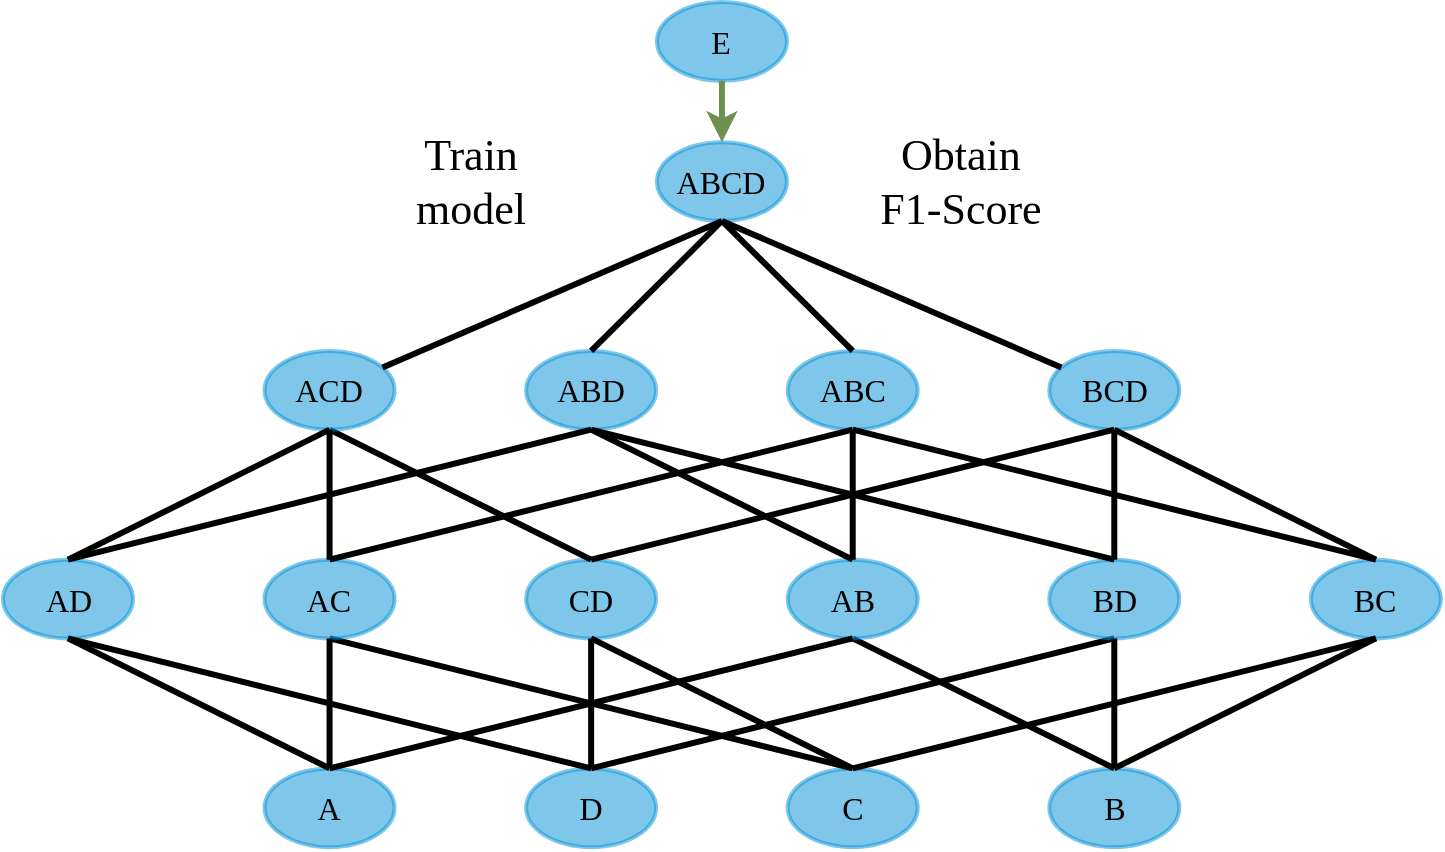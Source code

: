 <mxfile version="12.2.9" type="device" pages="1"><diagram id="bV6tEvupkwykkjQlEh-b" name="Page-2"><mxGraphModel dx="1487" dy="910" grid="1" gridSize="10" guides="1" tooltips="1" connect="1" arrows="1" fold="1" page="1" pageScale="1" pageWidth="827" pageHeight="583" math="0" shadow="0"><root><mxCell id="yStoPbdjv6d5ZVPn1f9I-0"/><mxCell id="yStoPbdjv6d5ZVPn1f9I-1" parent="yStoPbdjv6d5ZVPn1f9I-0"/><mxCell id="yStoPbdjv6d5ZVPn1f9I-3" value="&lt;div&gt;ABCD&lt;/div&gt;" style="ellipse;whiteSpace=wrap;html=1;rounded=1;shadow=0;glass=0;labelBackgroundColor=none;strokeColor=#008FD5;strokeWidth=2;fillColor=#008FD5;gradientColor=none;fontFamily=Palatino;fontSize=16;fontColor=#000000;align=center;opacity=50;spacing=15;verticalAlign=middle;horizontal=1;aspect=fixed;" vertex="1" parent="yStoPbdjv6d5ZVPn1f9I-1"><mxGeometry x="-447.53" y="147.103" width="64.993" height="39.373" as="geometry"/></mxCell><mxCell id="yStoPbdjv6d5ZVPn1f9I-4" value="ABD" style="ellipse;whiteSpace=wrap;html=1;rounded=1;shadow=0;glass=0;labelBackgroundColor=none;strokeColor=#008FD5;strokeWidth=2;fillColor=#008FD5;gradientColor=none;fontFamily=Palatino;fontSize=16;fontColor=#000000;align=center;opacity=50;spacing=15;verticalAlign=middle;horizontal=1;aspect=fixed;" vertex="1" parent="yStoPbdjv6d5ZVPn1f9I-1"><mxGeometry x="-512.924" y="251.469" width="64.993" height="39.373" as="geometry"/></mxCell><mxCell id="yStoPbdjv6d5ZVPn1f9I-5" value="" style="rounded=0;orthogonalLoop=1;jettySize=auto;html=1;endArrow=none;exitX=0.5;exitY=1;exitDx=0;exitDy=0;fontFamily=Palatino;fontSize=16;strokeColor=#000000;orthogonal=1;entryX=0.5;entryY=0;entryDx=0;entryDy=0;strokeWidth=3;endFill=0;" edge="1" parent="yStoPbdjv6d5ZVPn1f9I-1" source="yStoPbdjv6d5ZVPn1f9I-3" target="yStoPbdjv6d5ZVPn1f9I-4"><mxGeometry relative="1" as="geometry"/></mxCell><mxCell id="yStoPbdjv6d5ZVPn1f9I-6" value="E" style="ellipse;whiteSpace=wrap;html=1;rounded=1;shadow=0;glass=0;labelBackgroundColor=none;strokeColor=#008FD5;strokeWidth=2;fillColor=#008FD5;gradientColor=none;fontFamily=Palatino;fontSize=16;fontColor=#000000;align=center;opacity=50;spacing=15;verticalAlign=middle;horizontal=1;aspect=fixed;" vertex="1" parent="yStoPbdjv6d5ZVPn1f9I-1"><mxGeometry x="-447.53" y="77" width="64.993" height="39.373" as="geometry"/></mxCell><mxCell id="yStoPbdjv6d5ZVPn1f9I-7" value="" style="rounded=0;orthogonalLoop=1;jettySize=auto;html=1;strokeColor=#6D904F;strokeWidth=3;orthogonal=1;fontFamily=Palatino;fontSize=16;endFill=1;endArrow=classic;" edge="1" parent="yStoPbdjv6d5ZVPn1f9I-1" source="yStoPbdjv6d5ZVPn1f9I-6" target="yStoPbdjv6d5ZVPn1f9I-3"><mxGeometry relative="1" as="geometry"/></mxCell><mxCell id="yStoPbdjv6d5ZVPn1f9I-8" value="BCD" style="ellipse;whiteSpace=wrap;html=1;rounded=1;shadow=0;glass=0;labelBackgroundColor=none;strokeColor=#008FD5;strokeWidth=2;fillColor=#008FD5;gradientColor=none;fontFamily=Palatino;fontSize=16;fontColor=#000000;align=center;opacity=50;spacing=15;verticalAlign=middle;horizontal=1;aspect=fixed;" vertex="1" parent="yStoPbdjv6d5ZVPn1f9I-1"><mxGeometry x="-251.347" y="251.469" width="64.993" height="39.373" as="geometry"/></mxCell><mxCell id="yStoPbdjv6d5ZVPn1f9I-9" style="rounded=0;orthogonalLoop=1;jettySize=auto;html=1;endArrow=none;exitX=0.5;exitY=1;exitDx=0;exitDy=0;orthogonal=1;strokeColor=#000000;fontFamily=Palatino;fontSize=16;strokeWidth=3;endFill=0;" edge="1" parent="yStoPbdjv6d5ZVPn1f9I-1" source="yStoPbdjv6d5ZVPn1f9I-3" target="yStoPbdjv6d5ZVPn1f9I-8"><mxGeometry relative="1" as="geometry"/></mxCell><mxCell id="yStoPbdjv6d5ZVPn1f9I-10" value="CD" style="ellipse;whiteSpace=wrap;html=1;rounded=1;shadow=0;glass=0;labelBackgroundColor=none;strokeColor=#008FD5;strokeWidth=2;fillColor=#008FD5;gradientColor=none;fontFamily=Palatino;fontSize=16;fontColor=#000000;align=center;opacity=50;spacing=15;verticalAlign=middle;horizontal=1;aspect=fixed;" vertex="1" parent="yStoPbdjv6d5ZVPn1f9I-1"><mxGeometry x="-512.924" y="355.835" width="64.993" height="39.373" as="geometry"/></mxCell><mxCell id="yStoPbdjv6d5ZVPn1f9I-11" value="" style="rounded=0;orthogonalLoop=1;jettySize=auto;html=1;strokeColor=#000000;fontFamily=Palatino;fontSize=16;endArrow=none;endFill=0;exitX=0.5;exitY=1;exitDx=0;exitDy=0;entryX=0.5;entryY=0;entryDx=0;entryDy=0;orthogonal=1;strokeWidth=3;" edge="1" parent="yStoPbdjv6d5ZVPn1f9I-1" source="yStoPbdjv6d5ZVPn1f9I-8" target="yStoPbdjv6d5ZVPn1f9I-10"><mxGeometry relative="1" as="geometry"/></mxCell><mxCell id="yStoPbdjv6d5ZVPn1f9I-12" value="ABC" style="ellipse;whiteSpace=wrap;html=1;rounded=1;shadow=0;glass=0;labelBackgroundColor=none;strokeColor=#008FD5;strokeWidth=2;fillColor=#008FD5;gradientColor=none;fontFamily=Palatino;fontSize=16;fontColor=#000000;align=center;opacity=50;spacing=15;verticalAlign=middle;horizontal=1;aspect=fixed;" vertex="1" parent="yStoPbdjv6d5ZVPn1f9I-1"><mxGeometry x="-382.136" y="251.469" width="64.993" height="39.373" as="geometry"/></mxCell><mxCell id="yStoPbdjv6d5ZVPn1f9I-13" style="rounded=0;orthogonalLoop=1;jettySize=auto;html=1;strokeColor=#000000;endArrow=none;exitX=0.5;exitY=1;exitDx=0;exitDy=0;fontFamily=Palatino;fontSize=16;orthogonal=1;entryX=0.5;entryY=0;entryDx=0;entryDy=0;strokeWidth=3;endFill=0;" edge="1" parent="yStoPbdjv6d5ZVPn1f9I-1" source="yStoPbdjv6d5ZVPn1f9I-3" target="yStoPbdjv6d5ZVPn1f9I-12"><mxGeometry relative="1" as="geometry"/></mxCell><mxCell id="yStoPbdjv6d5ZVPn1f9I-14" style="orthogonalLoop=1;jettySize=auto;html=1;strokeColor=#000000;fontFamily=Palatino;fontSize=16;rounded=0;endArrow=none;endFill=0;exitX=0.5;exitY=1;exitDx=0;exitDy=0;entryX=0.5;entryY=0;entryDx=0;entryDy=0;orthogonal=1;strokeWidth=3;" edge="1" parent="yStoPbdjv6d5ZVPn1f9I-1" source="yStoPbdjv6d5ZVPn1f9I-15" target="yStoPbdjv6d5ZVPn1f9I-10"><mxGeometry relative="1" as="geometry"/></mxCell><mxCell id="yStoPbdjv6d5ZVPn1f9I-15" value="ACD" style="ellipse;whiteSpace=wrap;html=1;rounded=1;shadow=0;glass=0;labelBackgroundColor=none;strokeColor=#008FD5;strokeWidth=2;fillColor=#008FD5;gradientColor=none;fontFamily=Palatino;fontSize=16;fontColor=#000000;align=center;opacity=50;spacing=15;verticalAlign=middle;horizontal=1;aspect=fixed;" vertex="1" parent="yStoPbdjv6d5ZVPn1f9I-1"><mxGeometry x="-643.712" y="251.469" width="64.993" height="39.373" as="geometry"/></mxCell><mxCell id="yStoPbdjv6d5ZVPn1f9I-16" style="rounded=0;orthogonalLoop=1;jettySize=auto;html=1;endArrow=none;exitX=0.5;exitY=1;exitDx=0;exitDy=0;fontFamily=Palatino;fontSize=16;strokeColor=#000000;orthogonal=1;strokeWidth=3;endFill=0;" edge="1" parent="yStoPbdjv6d5ZVPn1f9I-1" source="yStoPbdjv6d5ZVPn1f9I-3" target="yStoPbdjv6d5ZVPn1f9I-15"><mxGeometry relative="1" as="geometry"/></mxCell><mxCell id="yStoPbdjv6d5ZVPn1f9I-17" value="AD" style="ellipse;whiteSpace=wrap;html=1;rounded=1;shadow=0;glass=0;labelBackgroundColor=none;strokeColor=#008FD5;strokeWidth=2;fillColor=#008FD5;gradientColor=none;fontFamily=Palatino;fontSize=16;fontColor=#000000;align=center;opacity=50;spacing=15;verticalAlign=middle;horizontal=1;aspect=fixed;" vertex="1" parent="yStoPbdjv6d5ZVPn1f9I-1"><mxGeometry x="-774.5" y="355.835" width="64.993" height="39.373" as="geometry"/></mxCell><mxCell id="yStoPbdjv6d5ZVPn1f9I-18" style="rounded=0;orthogonalLoop=1;jettySize=auto;html=1;strokeColor=#000000;fontFamily=Palatino;fontSize=16;endArrow=none;endFill=0;entryX=0.5;entryY=0;entryDx=0;entryDy=0;exitX=0.5;exitY=1;exitDx=0;exitDy=0;orthogonal=1;strokeWidth=3;" edge="1" parent="yStoPbdjv6d5ZVPn1f9I-1" source="yStoPbdjv6d5ZVPn1f9I-4" target="yStoPbdjv6d5ZVPn1f9I-17"><mxGeometry relative="1" as="geometry"/></mxCell><mxCell id="yStoPbdjv6d5ZVPn1f9I-19" value="" style="rounded=0;orthogonalLoop=1;jettySize=auto;html=1;strokeColor=#000000;fontFamily=Palatino;fontSize=16;endArrow=none;endFill=0;entryX=0.5;entryY=0;entryDx=0;entryDy=0;exitX=0.5;exitY=1;exitDx=0;exitDy=0;orthogonal=1;strokeWidth=3;" edge="1" parent="yStoPbdjv6d5ZVPn1f9I-1" source="yStoPbdjv6d5ZVPn1f9I-15" target="yStoPbdjv6d5ZVPn1f9I-17"><mxGeometry relative="1" as="geometry"/></mxCell><mxCell id="yStoPbdjv6d5ZVPn1f9I-20" value="D" style="ellipse;whiteSpace=wrap;html=1;rounded=1;shadow=0;glass=0;labelBackgroundColor=none;strokeColor=#008FD5;strokeWidth=2;fillColor=#008FD5;gradientColor=none;fontFamily=Palatino;fontSize=16;fontColor=#000000;align=center;opacity=50;spacing=15;verticalAlign=middle;horizontal=1;aspect=fixed;" vertex="1" parent="yStoPbdjv6d5ZVPn1f9I-1"><mxGeometry x="-512.924" y="460.201" width="64.993" height="39.373" as="geometry"/></mxCell><mxCell id="yStoPbdjv6d5ZVPn1f9I-21" style="rounded=0;orthogonalLoop=1;jettySize=auto;html=1;entryX=0.5;entryY=0;entryDx=0;entryDy=0;endArrow=none;endFill=0;strokeColor=#000000;fontFamily=Palatino;fontSize=16;orthogonal=1;exitX=0.5;exitY=1;exitDx=0;exitDy=0;strokeWidth=3;" edge="1" parent="yStoPbdjv6d5ZVPn1f9I-1" source="yStoPbdjv6d5ZVPn1f9I-10" target="yStoPbdjv6d5ZVPn1f9I-20"><mxGeometry relative="1" as="geometry"><mxPoint x="-492.802" y="426.197" as="sourcePoint"/></mxGeometry></mxCell><mxCell id="yStoPbdjv6d5ZVPn1f9I-22" value="" style="rounded=0;orthogonalLoop=1;jettySize=auto;html=1;endArrow=none;endFill=0;strokeColor=#000000;fontFamily=Palatino;fontSize=16;exitX=0.5;exitY=1;exitDx=0;exitDy=0;entryX=0.5;entryY=0;entryDx=0;entryDy=0;orthogonal=1;strokeWidth=3;" edge="1" parent="yStoPbdjv6d5ZVPn1f9I-1" source="yStoPbdjv6d5ZVPn1f9I-17" target="yStoPbdjv6d5ZVPn1f9I-20"><mxGeometry relative="1" as="geometry"/></mxCell><mxCell id="yStoPbdjv6d5ZVPn1f9I-23" style="rounded=0;orthogonalLoop=1;jettySize=auto;html=1;entryX=0.5;entryY=0;entryDx=0;entryDy=0;endArrow=none;endFill=0;strokeColor=#000000;fontFamily=Palatino;fontSize=16;exitX=0.5;exitY=1;exitDx=0;exitDy=0;orthogonal=1;strokeWidth=3;" edge="1" parent="yStoPbdjv6d5ZVPn1f9I-1" source="yStoPbdjv6d5ZVPn1f9I-24" target="yStoPbdjv6d5ZVPn1f9I-20"><mxGeometry relative="1" as="geometry"/></mxCell><mxCell id="yStoPbdjv6d5ZVPn1f9I-24" value="BD" style="ellipse;whiteSpace=wrap;html=1;rounded=1;shadow=0;glass=0;labelBackgroundColor=none;strokeColor=#008FD5;strokeWidth=2;fillColor=#008FD5;gradientColor=none;fontFamily=Palatino;fontSize=16;fontColor=#000000;align=center;opacity=50;spacing=15;verticalAlign=middle;horizontal=1;aspect=fixed;" vertex="1" parent="yStoPbdjv6d5ZVPn1f9I-1"><mxGeometry x="-251.347" y="355.835" width="64.993" height="39.373" as="geometry"/></mxCell><mxCell id="yStoPbdjv6d5ZVPn1f9I-25" style="rounded=0;orthogonalLoop=1;jettySize=auto;html=1;strokeColor=#000000;fontFamily=Palatino;fontSize=16;entryX=0.5;entryY=0;entryDx=0;entryDy=0;endArrow=none;endFill=0;exitX=0.5;exitY=1;exitDx=0;exitDy=0;orthogonal=1;strokeWidth=3;" edge="1" parent="yStoPbdjv6d5ZVPn1f9I-1" source="yStoPbdjv6d5ZVPn1f9I-4" target="yStoPbdjv6d5ZVPn1f9I-24"><mxGeometry relative="1" as="geometry"/></mxCell><mxCell id="yStoPbdjv6d5ZVPn1f9I-26" style="rounded=0;orthogonalLoop=1;jettySize=auto;html=1;strokeColor=#000000;fontFamily=Palatino;fontSize=16;entryX=0.5;entryY=0;entryDx=0;entryDy=0;endArrow=none;endFill=0;exitX=0.5;exitY=1;exitDx=0;exitDy=0;orthogonal=1;strokeWidth=3;" edge="1" parent="yStoPbdjv6d5ZVPn1f9I-1" source="yStoPbdjv6d5ZVPn1f9I-8" target="yStoPbdjv6d5ZVPn1f9I-24"><mxGeometry relative="1" as="geometry"/></mxCell><mxCell id="yStoPbdjv6d5ZVPn1f9I-27" value="BC" style="ellipse;whiteSpace=wrap;html=1;rounded=1;shadow=0;glass=0;labelBackgroundColor=none;strokeColor=#008FD5;strokeWidth=2;fillColor=#008FD5;gradientColor=none;fontFamily=Palatino;fontSize=16;fontColor=#000000;align=center;opacity=50;spacing=15;verticalAlign=middle;horizontal=1;aspect=fixed;" vertex="1" parent="yStoPbdjv6d5ZVPn1f9I-1"><mxGeometry x="-120.559" y="355.835" width="64.993" height="39.373" as="geometry"/></mxCell><mxCell id="yStoPbdjv6d5ZVPn1f9I-28" style="rounded=0;orthogonalLoop=1;jettySize=auto;html=1;entryX=0.5;entryY=0;entryDx=0;entryDy=0;endArrow=none;endFill=0;strokeColor=#000000;fontFamily=Palatino;fontSize=16;exitX=0.5;exitY=1;exitDx=0;exitDy=0;orthogonal=1;strokeWidth=3;" edge="1" parent="yStoPbdjv6d5ZVPn1f9I-1" source="yStoPbdjv6d5ZVPn1f9I-8" target="yStoPbdjv6d5ZVPn1f9I-27"><mxGeometry relative="1" as="geometry"/></mxCell><mxCell id="yStoPbdjv6d5ZVPn1f9I-29" style="rounded=0;orthogonalLoop=1;jettySize=auto;html=1;strokeColor=#000000;fontFamily=Palatino;fontSize=16;endArrow=none;endFill=0;entryX=0.5;entryY=0;entryDx=0;entryDy=0;exitX=0.5;exitY=1;exitDx=0;exitDy=0;orthogonal=1;strokeWidth=3;" edge="1" parent="yStoPbdjv6d5ZVPn1f9I-1" source="yStoPbdjv6d5ZVPn1f9I-12" target="yStoPbdjv6d5ZVPn1f9I-27"><mxGeometry relative="1" as="geometry"/></mxCell><mxCell id="yStoPbdjv6d5ZVPn1f9I-30" value="C" style="ellipse;whiteSpace=wrap;html=1;rounded=1;shadow=0;glass=0;labelBackgroundColor=none;strokeColor=#008FD5;strokeWidth=2;fillColor=#008FD5;gradientColor=none;fontFamily=Palatino;fontSize=16;fontColor=#000000;align=center;opacity=50;spacing=15;verticalAlign=middle;horizontal=1;aspect=fixed;" vertex="1" parent="yStoPbdjv6d5ZVPn1f9I-1"><mxGeometry x="-382.136" y="460.201" width="64.993" height="39.373" as="geometry"/></mxCell><mxCell id="yStoPbdjv6d5ZVPn1f9I-31" style="rounded=0;orthogonalLoop=1;jettySize=auto;html=1;exitX=0.5;exitY=1;exitDx=0;exitDy=0;entryX=0.5;entryY=0;entryDx=0;entryDy=0;endArrow=none;endFill=0;strokeColor=#000000;fontFamily=Palatino;fontSize=16;orthogonal=1;strokeWidth=3;" edge="1" parent="yStoPbdjv6d5ZVPn1f9I-1" source="yStoPbdjv6d5ZVPn1f9I-10" target="yStoPbdjv6d5ZVPn1f9I-30"><mxGeometry relative="1" as="geometry"/></mxCell><mxCell id="yStoPbdjv6d5ZVPn1f9I-32" value="" style="rounded=0;orthogonalLoop=1;jettySize=auto;html=1;endArrow=none;endFill=0;strokeColor=#000000;fontFamily=Palatino;fontSize=16;entryX=0.5;entryY=0;entryDx=0;entryDy=0;exitX=0.5;exitY=1;exitDx=0;exitDy=0;orthogonal=1;strokeWidth=3;" edge="1" parent="yStoPbdjv6d5ZVPn1f9I-1" source="yStoPbdjv6d5ZVPn1f9I-27" target="yStoPbdjv6d5ZVPn1f9I-30"><mxGeometry relative="1" as="geometry"/></mxCell><mxCell id="yStoPbdjv6d5ZVPn1f9I-33" value="B" style="ellipse;whiteSpace=wrap;html=1;rounded=1;shadow=0;glass=0;labelBackgroundColor=none;strokeColor=#008FD5;strokeWidth=2;fillColor=#008FD5;gradientColor=none;fontFamily=Palatino;fontSize=16;fontColor=#000000;align=center;opacity=50;spacing=15;verticalAlign=middle;horizontal=1;aspect=fixed;" vertex="1" parent="yStoPbdjv6d5ZVPn1f9I-1"><mxGeometry x="-251.347" y="460.201" width="64.993" height="39.373" as="geometry"/></mxCell><mxCell id="yStoPbdjv6d5ZVPn1f9I-34" style="rounded=0;orthogonalLoop=1;jettySize=auto;html=1;entryX=0.5;entryY=0;entryDx=0;entryDy=0;endArrow=none;endFill=0;strokeColor=#000000;fontFamily=Palatino;fontSize=16;exitX=0.5;exitY=1;exitDx=0;exitDy=0;orthogonal=1;strokeWidth=3;" edge="1" parent="yStoPbdjv6d5ZVPn1f9I-1" source="yStoPbdjv6d5ZVPn1f9I-24" target="yStoPbdjv6d5ZVPn1f9I-33"><mxGeometry relative="1" as="geometry"/></mxCell><mxCell id="yStoPbdjv6d5ZVPn1f9I-35" value="" style="rounded=0;orthogonalLoop=1;jettySize=auto;html=1;endArrow=none;endFill=0;strokeColor=#000000;fontFamily=Palatino;fontSize=16;exitX=0.5;exitY=1;exitDx=0;exitDy=0;entryX=0.5;entryY=0;entryDx=0;entryDy=0;orthogonal=1;strokeWidth=3;" edge="1" parent="yStoPbdjv6d5ZVPn1f9I-1" source="yStoPbdjv6d5ZVPn1f9I-27" target="yStoPbdjv6d5ZVPn1f9I-33"><mxGeometry relative="1" as="geometry"/></mxCell><mxCell id="yStoPbdjv6d5ZVPn1f9I-36" style="rounded=0;orthogonalLoop=1;jettySize=auto;html=1;exitX=0.5;exitY=1;exitDx=0;exitDy=0;entryX=0.5;entryY=0;entryDx=0;entryDy=0;endArrow=none;endFill=0;strokeColor=#000000;fontFamily=Palatino;fontSize=16;orthogonal=1;strokeWidth=3;" edge="1" parent="yStoPbdjv6d5ZVPn1f9I-1" source="yStoPbdjv6d5ZVPn1f9I-37" target="yStoPbdjv6d5ZVPn1f9I-30"><mxGeometry relative="1" as="geometry"/></mxCell><mxCell id="yStoPbdjv6d5ZVPn1f9I-37" value="AC" style="ellipse;whiteSpace=wrap;html=1;rounded=1;shadow=0;glass=0;labelBackgroundColor=none;strokeColor=#008FD5;strokeWidth=2;fillColor=#008FD5;gradientColor=none;fontFamily=Palatino;fontSize=16;fontColor=#000000;align=center;opacity=50;spacing=15;verticalAlign=middle;horizontal=1;aspect=fixed;" vertex="1" parent="yStoPbdjv6d5ZVPn1f9I-1"><mxGeometry x="-643.712" y="355.835" width="64.993" height="39.373" as="geometry"/></mxCell><mxCell id="yStoPbdjv6d5ZVPn1f9I-38" style="rounded=0;orthogonalLoop=1;jettySize=auto;html=1;strokeColor=#000000;fontFamily=Palatino;fontSize=16;endArrow=none;endFill=0;exitX=0.5;exitY=1;exitDx=0;exitDy=0;entryX=0.5;entryY=0;entryDx=0;entryDy=0;orthogonal=1;strokeWidth=3;" edge="1" parent="yStoPbdjv6d5ZVPn1f9I-1" source="yStoPbdjv6d5ZVPn1f9I-12" target="yStoPbdjv6d5ZVPn1f9I-37"><mxGeometry relative="1" as="geometry"/></mxCell><mxCell id="yStoPbdjv6d5ZVPn1f9I-39" style="rounded=0;orthogonalLoop=1;jettySize=auto;html=1;strokeColor=#000000;fontFamily=Palatino;fontSize=16;endArrow=none;endFill=0;entryX=0.5;entryY=0;entryDx=0;entryDy=0;exitX=0.5;exitY=1;exitDx=0;exitDy=0;orthogonal=1;strokeWidth=3;" edge="1" parent="yStoPbdjv6d5ZVPn1f9I-1" source="yStoPbdjv6d5ZVPn1f9I-15" target="yStoPbdjv6d5ZVPn1f9I-37"><mxGeometry relative="1" as="geometry"/></mxCell><mxCell id="yStoPbdjv6d5ZVPn1f9I-40" style="rounded=0;orthogonalLoop=1;jettySize=auto;html=1;entryX=0.5;entryY=0;entryDx=0;entryDy=0;endArrow=none;endFill=0;strokeColor=#000000;fontFamily=Palatino;fontSize=16;exitX=0.5;exitY=1;exitDx=0;exitDy=0;orthogonal=1;strokeWidth=3;" edge="1" parent="yStoPbdjv6d5ZVPn1f9I-1" source="yStoPbdjv6d5ZVPn1f9I-41" target="yStoPbdjv6d5ZVPn1f9I-33"><mxGeometry relative="1" as="geometry"/></mxCell><mxCell id="yStoPbdjv6d5ZVPn1f9I-41" value="AB" style="ellipse;whiteSpace=wrap;html=1;rounded=1;shadow=0;glass=0;labelBackgroundColor=none;strokeColor=#008FD5;strokeWidth=2;fillColor=#008FD5;gradientColor=none;fontFamily=Palatino;fontSize=16;fontColor=#000000;align=center;opacity=50;spacing=15;verticalAlign=middle;horizontal=1;aspect=fixed;" vertex="1" parent="yStoPbdjv6d5ZVPn1f9I-1"><mxGeometry x="-382.136" y="355.835" width="64.993" height="39.373" as="geometry"/></mxCell><mxCell id="yStoPbdjv6d5ZVPn1f9I-42" style="rounded=0;orthogonalLoop=1;jettySize=auto;html=1;strokeColor=#000000;fontFamily=Palatino;fontSize=16;endArrow=none;endFill=0;exitX=0.5;exitY=1;exitDx=0;exitDy=0;entryX=0.5;entryY=0;entryDx=0;entryDy=0;orthogonal=1;strokeWidth=3;" edge="1" parent="yStoPbdjv6d5ZVPn1f9I-1" source="yStoPbdjv6d5ZVPn1f9I-4" target="yStoPbdjv6d5ZVPn1f9I-41"><mxGeometry relative="1" as="geometry"/></mxCell><mxCell id="yStoPbdjv6d5ZVPn1f9I-43" style="rounded=0;orthogonalLoop=1;jettySize=auto;html=1;strokeColor=#000000;fontFamily=Palatino;fontSize=16;endArrow=none;endFill=0;exitX=0.5;exitY=1;exitDx=0;exitDy=0;entryX=0.5;entryY=0;entryDx=0;entryDy=0;orthogonal=1;strokeWidth=3;" edge="1" parent="yStoPbdjv6d5ZVPn1f9I-1" source="yStoPbdjv6d5ZVPn1f9I-12" target="yStoPbdjv6d5ZVPn1f9I-41"><mxGeometry relative="1" as="geometry"/></mxCell><mxCell id="yStoPbdjv6d5ZVPn1f9I-44" value="A" style="ellipse;whiteSpace=wrap;html=1;rounded=1;shadow=0;glass=0;labelBackgroundColor=none;strokeColor=#008FD5;strokeWidth=2;fillColor=#008FD5;gradientColor=none;fontFamily=Palatino;fontSize=16;fontColor=#000000;align=center;opacity=50;spacing=15;verticalAlign=middle;horizontal=1;aspect=fixed;" vertex="1" parent="yStoPbdjv6d5ZVPn1f9I-1"><mxGeometry x="-643.712" y="460.201" width="64.993" height="39.373" as="geometry"/></mxCell><mxCell id="yStoPbdjv6d5ZVPn1f9I-45" style="rounded=0;orthogonalLoop=1;jettySize=auto;html=1;entryX=0.5;entryY=0;entryDx=0;entryDy=0;endArrow=none;endFill=0;strokeColor=#000000;fontFamily=Palatino;fontSize=16;exitX=0.5;exitY=1;exitDx=0;exitDy=0;orthogonal=1;strokeWidth=3;" edge="1" parent="yStoPbdjv6d5ZVPn1f9I-1" source="yStoPbdjv6d5ZVPn1f9I-17" target="yStoPbdjv6d5ZVPn1f9I-44"><mxGeometry relative="1" as="geometry"/></mxCell><mxCell id="yStoPbdjv6d5ZVPn1f9I-46" style="rounded=0;orthogonalLoop=1;jettySize=auto;html=1;entryX=0.5;entryY=0;entryDx=0;entryDy=0;endArrow=none;endFill=0;strokeColor=#000000;fontFamily=Palatino;fontSize=16;exitX=0.5;exitY=1;exitDx=0;exitDy=0;orthogonal=1;strokeWidth=3;" edge="1" parent="yStoPbdjv6d5ZVPn1f9I-1" source="yStoPbdjv6d5ZVPn1f9I-37" target="yStoPbdjv6d5ZVPn1f9I-44"><mxGeometry relative="1" as="geometry"/></mxCell><mxCell id="yStoPbdjv6d5ZVPn1f9I-47" value="" style="rounded=0;orthogonalLoop=1;jettySize=auto;html=1;endArrow=none;endFill=0;strokeColor=#000000;fontFamily=Palatino;fontSize=16;entryX=0.5;entryY=0;entryDx=0;entryDy=0;exitX=0.5;exitY=1;exitDx=0;exitDy=0;orthogonal=1;strokeWidth=3;" edge="1" parent="yStoPbdjv6d5ZVPn1f9I-1" source="yStoPbdjv6d5ZVPn1f9I-41" target="yStoPbdjv6d5ZVPn1f9I-44"><mxGeometry relative="1" as="geometry"/></mxCell><mxCell id="4gpjN77EzJlBx3j9DhIg-7" value="&lt;div style=&quot;font-size: 22px;&quot;&gt;Train&lt;/div&gt;&lt;div style=&quot;font-size: 22px;&quot;&gt;model&lt;br style=&quot;font-size: 22px;&quot;&gt;&lt;/div&gt;" style="text;html=1;align=center;verticalAlign=middle;resizable=0;points=[];;autosize=1;fontSize=22;fontFamily=Palatino;" vertex="1" parent="yStoPbdjv6d5ZVPn1f9I-1"><mxGeometry x="-581" y="137" width="80" height="60" as="geometry"/></mxCell><mxCell id="4gpjN77EzJlBx3j9DhIg-8" value="&lt;div&gt;Obtain &lt;br&gt;&lt;/div&gt;&lt;div&gt;F1-Score&lt;/div&gt;" style="text;html=1;align=center;verticalAlign=middle;resizable=0;points=[];;autosize=1;fontSize=22;fontFamily=Palatino;" vertex="1" parent="yStoPbdjv6d5ZVPn1f9I-1"><mxGeometry x="-346" y="137" width="100" height="60" as="geometry"/></mxCell></root></mxGraphModel></diagram></mxfile>